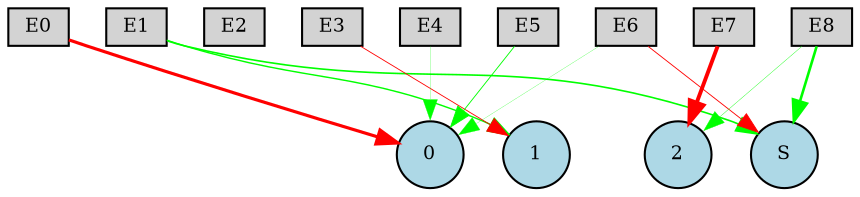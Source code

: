 digraph {
	node [fontsize=9 height=0.2 shape=circle width=0.2]
	subgraph inputs {
		node [shape=box style=filled]
		rank=source
		E0 [fillcolor=lightgray]
		E1 [fillcolor=lightgray]
		E0 -> E1 [style=invis]
		E2 [fillcolor=lightgray]
		E1 -> E2 [style=invis]
		E3 [fillcolor=lightgray]
		E2 -> E3 [style=invis]
		E4 [fillcolor=lightgray]
		E3 -> E4 [style=invis]
		E5 [fillcolor=lightgray]
		E4 -> E5 [style=invis]
		E6 [fillcolor=lightgray]
		E5 -> E6 [style=invis]
		E7 [fillcolor=lightgray]
		E6 -> E7 [style=invis]
		E8 [fillcolor=lightgray]
		E7 -> E8 [style=invis]
	}
	subgraph outputs {
		node [style=filled]
		rank=sink
		0 [fillcolor=lightblue fontsize=9 height=0.2 shape=circle width=0.2]
		1 [fillcolor=lightblue fontsize=9 height=0.2 shape=circle width=0.2]
		0 -> 1 [style=invis]
		2 [fillcolor=lightblue fontsize=9 height=0.2 shape=circle width=0.2]
		1 -> 2 [style=invis]
		S [fillcolor=lightblue fontsize=9 height=0.2 shape=circle width=0.2]
		2 -> S [style=invis]
	}
	E1 -> S [color=green penwidth=0.7800863226959733 style=solid]
	E7 -> 2 [color=red penwidth=1.875318244713453 style=solid]
	E8 -> S [color=green penwidth=1.2578599796187273 style=solid]
	E0 -> 0 [color=red penwidth=1.5156909316157927 style=solid]
	E1 -> 1 [color=green penwidth=0.6818358168966195 style=solid]
	E6 -> S [color=red penwidth=0.4239263013616619 style=solid]
	E8 -> 2 [color=green penwidth=0.18356773777738378 style=solid]
	E4 -> 0 [color=green penwidth=0.1177928629958832 style=solid]
	E5 -> 0 [color=green penwidth=0.4261662668170728 style=solid]
	E3 -> 1 [color=red penwidth=0.41379163726258805 style=solid]
	E6 -> 0 [color=green penwidth=0.11618762964343604 style=solid]
}

